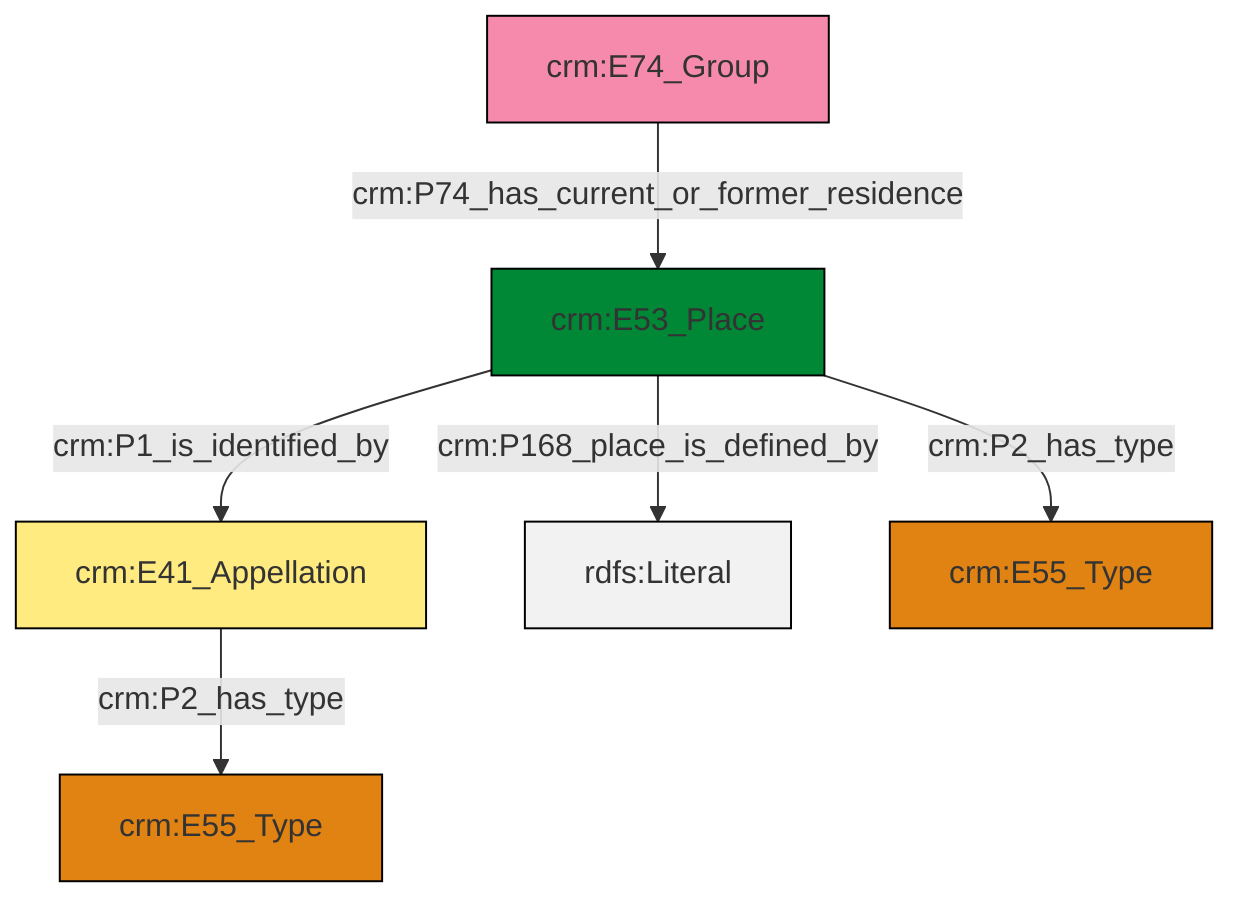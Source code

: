 graph TD
classDef Literal fill:#f2f2f2,stroke:#000000;
classDef CRM_Entity fill:#FFFFFF,stroke:#000000;
classDef Temporal_Entity fill:#00C9E6, stroke:#000000;
classDef Type fill:#E18312, stroke:#000000;
classDef Time-Span fill:#2C9C91, stroke:#000000;
classDef Appellation fill:#FFEB7F, stroke:#000000;
classDef Place fill:#008836, stroke:#000000;
classDef Persistent_Item fill:#B266B2, stroke:#000000;
classDef Conceptual_Object fill:#FFD700, stroke:#000000;
classDef Physical_Thing fill:#D2B48C, stroke:#000000;
classDef Actor fill:#f58aad, stroke:#000000;
classDef PC_Classes fill:#4ce600, stroke:#000000;
classDef Multi fill:#cccccc,stroke:#000000;

6["crm:E53_Place"]:::Place -->|crm:P168_place_is_defined_by| 7[rdfs:Literal]:::Literal
6["crm:E53_Place"]:::Place -->|crm:P1_is_identified_by| 0["crm:E41_Appellation"]:::Appellation
6["crm:E53_Place"]:::Place -->|crm:P2_has_type| 10["crm:E55_Type"]:::Type
2["crm:E74_Group"]:::Actor -->|crm:P74_has_current_or_former_residence| 6["crm:E53_Place"]:::Place
0["crm:E41_Appellation"]:::Appellation -->|crm:P2_has_type| 4["crm:E55_Type"]:::Type